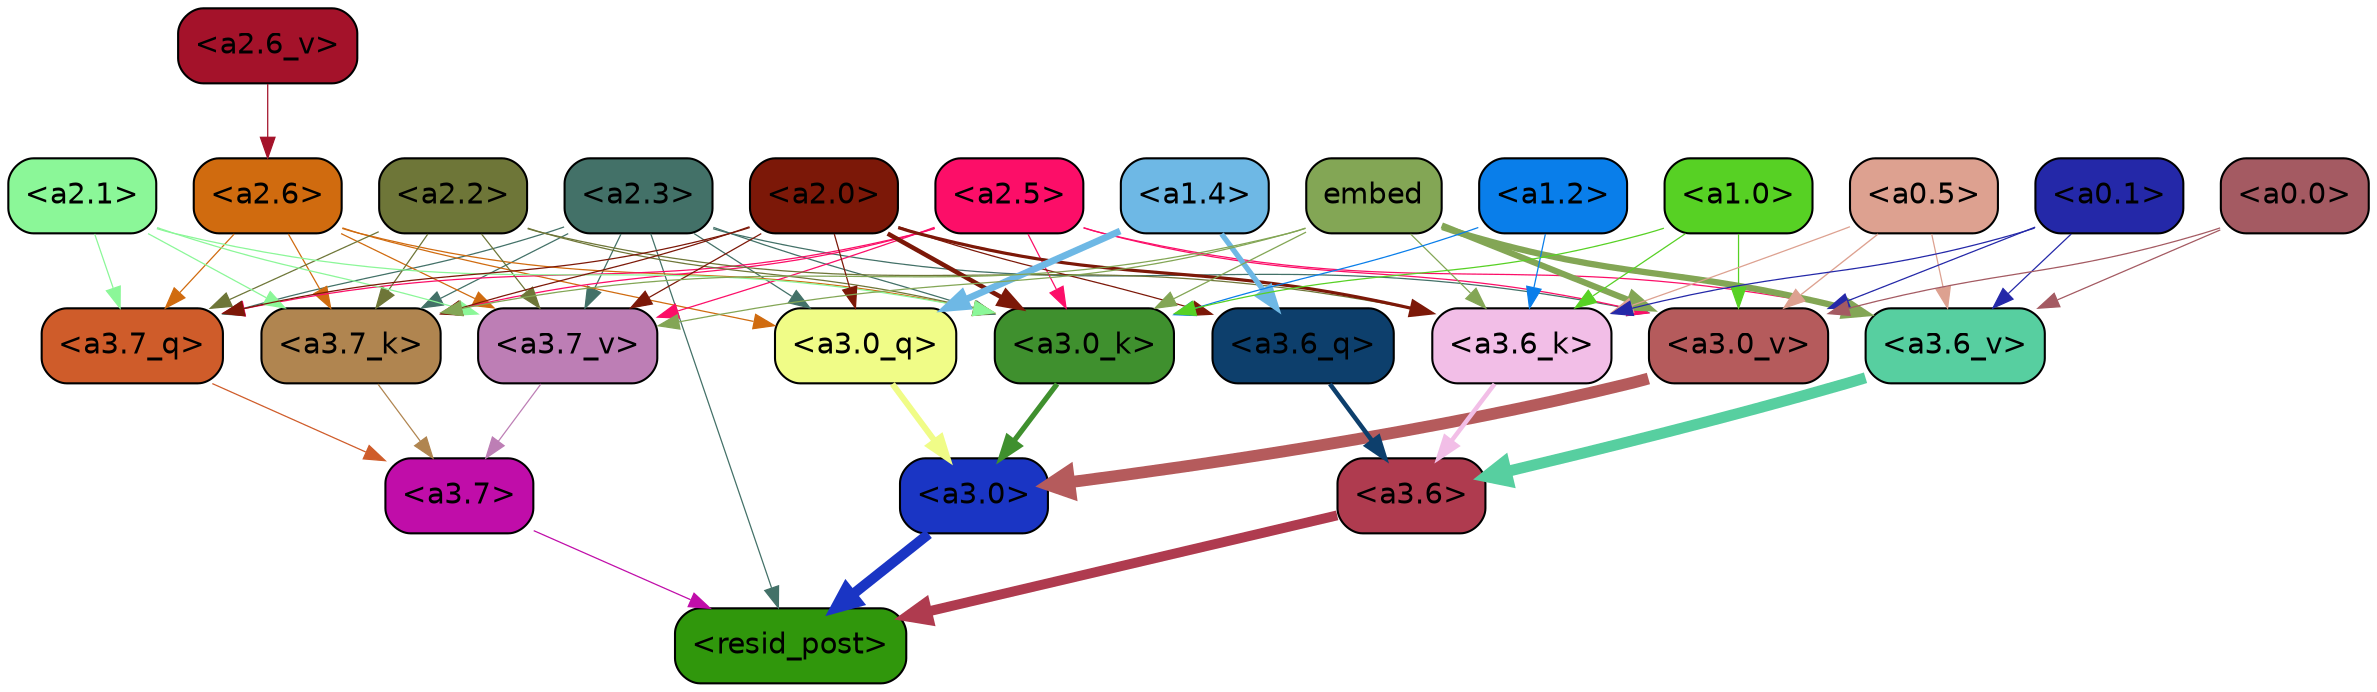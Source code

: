 strict digraph "" {
	graph [bgcolor=transparent,
		layout=dot,
		overlap=false,
		splines=true
	];
	"<a3.7>"	[color=black,
		fillcolor="#c00da9",
		fontname=Helvetica,
		shape=box,
		style="filled, rounded"];
	"<resid_post>"	[color=black,
		fillcolor="#30970c",
		fontname=Helvetica,
		shape=box,
		style="filled, rounded"];
	"<a3.7>" -> "<resid_post>"	[color="#c00da9",
		penwidth=0.6];
	"<a3.6>"	[color=black,
		fillcolor="#af3b4f",
		fontname=Helvetica,
		shape=box,
		style="filled, rounded"];
	"<a3.6>" -> "<resid_post>"	[color="#af3b4f",
		penwidth=4.753257989883423];
	"<a3.0>"	[color=black,
		fillcolor="#1a35c4",
		fontname=Helvetica,
		shape=box,
		style="filled, rounded"];
	"<a3.0>" -> "<resid_post>"	[color="#1a35c4",
		penwidth=4.90053927898407];
	"<a2.3>"	[color=black,
		fillcolor="#437168",
		fontname=Helvetica,
		shape=box,
		style="filled, rounded"];
	"<a2.3>" -> "<resid_post>"	[color="#437168",
		penwidth=0.6];
	"<a3.7_q>"	[color=black,
		fillcolor="#cf5c2a",
		fontname=Helvetica,
		shape=box,
		style="filled, rounded"];
	"<a2.3>" -> "<a3.7_q>"	[color="#437168",
		penwidth=0.6];
	"<a3.0_q>"	[color=black,
		fillcolor="#f0fc87",
		fontname=Helvetica,
		shape=box,
		style="filled, rounded"];
	"<a2.3>" -> "<a3.0_q>"	[color="#437168",
		penwidth=0.6];
	"<a3.7_k>"	[color=black,
		fillcolor="#b08550",
		fontname=Helvetica,
		shape=box,
		style="filled, rounded"];
	"<a2.3>" -> "<a3.7_k>"	[color="#437168",
		penwidth=0.6];
	"<a3.0_k>"	[color=black,
		fillcolor="#3f902e",
		fontname=Helvetica,
		shape=box,
		style="filled, rounded"];
	"<a2.3>" -> "<a3.0_k>"	[color="#437168",
		penwidth=0.6];
	"<a3.7_v>"	[color=black,
		fillcolor="#bd7eb5",
		fontname=Helvetica,
		shape=box,
		style="filled, rounded"];
	"<a2.3>" -> "<a3.7_v>"	[color="#437168",
		penwidth=0.6];
	"<a3.0_v>"	[color=black,
		fillcolor="#b55b5c",
		fontname=Helvetica,
		shape=box,
		style="filled, rounded"];
	"<a2.3>" -> "<a3.0_v>"	[color="#437168",
		penwidth=0.6];
	"<a3.7_q>" -> "<a3.7>"	[color="#cf5c2a",
		penwidth=0.6];
	"<a3.6_q>"	[color=black,
		fillcolor="#0d3f6c",
		fontname=Helvetica,
		shape=box,
		style="filled, rounded"];
	"<a3.6_q>" -> "<a3.6>"	[color="#0d3f6c",
		penwidth=2.160832464694977];
	"<a3.0_q>" -> "<a3.0>"	[color="#f0fc87",
		penwidth=2.870753765106201];
	"<a3.7_k>" -> "<a3.7>"	[color="#b08550",
		penwidth=0.6];
	"<a3.6_k>"	[color=black,
		fillcolor="#f2bee7",
		fontname=Helvetica,
		shape=box,
		style="filled, rounded"];
	"<a3.6_k>" -> "<a3.6>"	[color="#f2bee7",
		penwidth=2.13908451795578];
	"<a3.0_k>" -> "<a3.0>"	[color="#3f902e",
		penwidth=2.520303964614868];
	"<a3.7_v>" -> "<a3.7>"	[color="#bd7eb5",
		penwidth=0.6];
	"<a3.6_v>"	[color=black,
		fillcolor="#57cfa0",
		fontname=Helvetica,
		shape=box,
		style="filled, rounded"];
	"<a3.6_v>" -> "<a3.6>"	[color="#57cfa0",
		penwidth=5.297133803367615];
	"<a3.0_v>" -> "<a3.0>"	[color="#b55b5c",
		penwidth=5.680712580680847];
	"<a2.6>"	[color=black,
		fillcolor="#d06b0f",
		fontname=Helvetica,
		shape=box,
		style="filled, rounded"];
	"<a2.6>" -> "<a3.7_q>"	[color="#d06b0f",
		penwidth=0.6];
	"<a2.6>" -> "<a3.0_q>"	[color="#d06b0f",
		penwidth=0.6];
	"<a2.6>" -> "<a3.7_k>"	[color="#d06b0f",
		penwidth=0.6];
	"<a2.6>" -> "<a3.0_k>"	[color="#d06b0f",
		penwidth=0.6];
	"<a2.6>" -> "<a3.7_v>"	[color="#d06b0f",
		penwidth=0.6];
	"<a2.5>"	[color=black,
		fillcolor="#fc0e68",
		fontname=Helvetica,
		shape=box,
		style="filled, rounded"];
	"<a2.5>" -> "<a3.7_q>"	[color="#fc0e68",
		penwidth=0.6];
	"<a2.5>" -> "<a3.7_k>"	[color="#fc0e68",
		penwidth=0.6];
	"<a2.5>" -> "<a3.0_k>"	[color="#fc0e68",
		penwidth=0.6];
	"<a2.5>" -> "<a3.7_v>"	[color="#fc0e68",
		penwidth=0.6];
	"<a2.5>" -> "<a3.6_v>"	[color="#fc0e68",
		penwidth=0.6];
	"<a2.5>" -> "<a3.0_v>"	[color="#fc0e68",
		penwidth=0.6];
	"<a2.2>"	[color=black,
		fillcolor="#6e7638",
		fontname=Helvetica,
		shape=box,
		style="filled, rounded"];
	"<a2.2>" -> "<a3.7_q>"	[color="#6e7638",
		penwidth=0.6];
	"<a2.2>" -> "<a3.7_k>"	[color="#6e7638",
		penwidth=0.6];
	"<a2.2>" -> "<a3.6_k>"	[color="#6e7638",
		penwidth=0.6];
	"<a2.2>" -> "<a3.0_k>"	[color="#6e7638",
		penwidth=0.6];
	"<a2.2>" -> "<a3.7_v>"	[color="#6e7638",
		penwidth=0.6];
	"<a2.1>"	[color=black,
		fillcolor="#8bf798",
		fontname=Helvetica,
		shape=box,
		style="filled, rounded"];
	"<a2.1>" -> "<a3.7_q>"	[color="#8bf798",
		penwidth=0.6];
	"<a2.1>" -> "<a3.7_k>"	[color="#8bf798",
		penwidth=0.6];
	"<a2.1>" -> "<a3.0_k>"	[color="#8bf798",
		penwidth=0.6];
	"<a2.1>" -> "<a3.7_v>"	[color="#8bf798",
		penwidth=0.6];
	"<a2.0>"	[color=black,
		fillcolor="#7c1808",
		fontname=Helvetica,
		shape=box,
		style="filled, rounded"];
	"<a2.0>" -> "<a3.7_q>"	[color="#7c1808",
		penwidth=0.6];
	"<a2.0>" -> "<a3.6_q>"	[color="#7c1808",
		penwidth=0.6];
	"<a2.0>" -> "<a3.0_q>"	[color="#7c1808",
		penwidth=0.6];
	"<a2.0>" -> "<a3.7_k>"	[color="#7c1808",
		penwidth=0.6];
	"<a2.0>" -> "<a3.6_k>"	[color="#7c1808",
		penwidth=1.5348684191703796];
	"<a2.0>" -> "<a3.0_k>"	[color="#7c1808",
		penwidth=2.172017753124237];
	"<a2.0>" -> "<a3.7_v>"	[color="#7c1808",
		penwidth=0.6];
	"<a1.4>"	[color=black,
		fillcolor="#6eb8e5",
		fontname=Helvetica,
		shape=box,
		style="filled, rounded"];
	"<a1.4>" -> "<a3.6_q>"	[color="#6eb8e5",
		penwidth=2.532623291015625];
	"<a1.4>" -> "<a3.0_q>"	[color="#6eb8e5",
		penwidth=3.2595192790031433];
	embed	[color=black,
		fillcolor="#83a655",
		fontname=Helvetica,
		shape=box,
		style="filled, rounded"];
	embed -> "<a3.7_k>"	[color="#83a655",
		penwidth=0.6];
	embed -> "<a3.6_k>"	[color="#83a655",
		penwidth=0.6];
	embed -> "<a3.0_k>"	[color="#83a655",
		penwidth=0.6117386221885681];
	embed -> "<a3.7_v>"	[color="#83a655",
		penwidth=0.6];
	embed -> "<a3.6_v>"	[color="#83a655",
		penwidth=3.0186105966567993];
	embed -> "<a3.0_v>"	[color="#83a655",
		penwidth=2.969020187854767];
	"<a1.2>"	[color=black,
		fillcolor="#097eea",
		fontname=Helvetica,
		shape=box,
		style="filled, rounded"];
	"<a1.2>" -> "<a3.6_k>"	[color="#097eea",
		penwidth=0.6];
	"<a1.2>" -> "<a3.0_k>"	[color="#097eea",
		penwidth=0.6];
	"<a1.0>"	[color=black,
		fillcolor="#57d124",
		fontname=Helvetica,
		shape=box,
		style="filled, rounded"];
	"<a1.0>" -> "<a3.6_k>"	[color="#57d124",
		penwidth=0.6];
	"<a1.0>" -> "<a3.0_k>"	[color="#57d124",
		penwidth=0.6];
	"<a1.0>" -> "<a3.0_v>"	[color="#57d124",
		penwidth=0.6];
	"<a0.5>"	[color=black,
		fillcolor="#dda190",
		fontname=Helvetica,
		shape=box,
		style="filled, rounded"];
	"<a0.5>" -> "<a3.6_k>"	[color="#dda190",
		penwidth=0.6];
	"<a0.5>" -> "<a3.6_v>"	[color="#dda190",
		penwidth=0.6];
	"<a0.5>" -> "<a3.0_v>"	[color="#dda190",
		penwidth=0.6409564018249512];
	"<a0.1>"	[color=black,
		fillcolor="#2428a8",
		fontname=Helvetica,
		shape=box,
		style="filled, rounded"];
	"<a0.1>" -> "<a3.6_k>"	[color="#2428a8",
		penwidth=0.6];
	"<a0.1>" -> "<a3.6_v>"	[color="#2428a8",
		penwidth=0.6];
	"<a0.1>" -> "<a3.0_v>"	[color="#2428a8",
		penwidth=0.6];
	"<a0.0>"	[color=black,
		fillcolor="#a45a62",
		fontname=Helvetica,
		shape=box,
		style="filled, rounded"];
	"<a0.0>" -> "<a3.6_v>"	[color="#a45a62",
		penwidth=0.6];
	"<a0.0>" -> "<a3.0_v>"	[color="#a45a62",
		penwidth=0.6];
	"<a2.6_v>"	[color=black,
		fillcolor="#a4122a",
		fontname=Helvetica,
		shape=box,
		style="filled, rounded"];
	"<a2.6_v>" -> "<a2.6>"	[color="#a4122a",
		penwidth=0.6];
}
